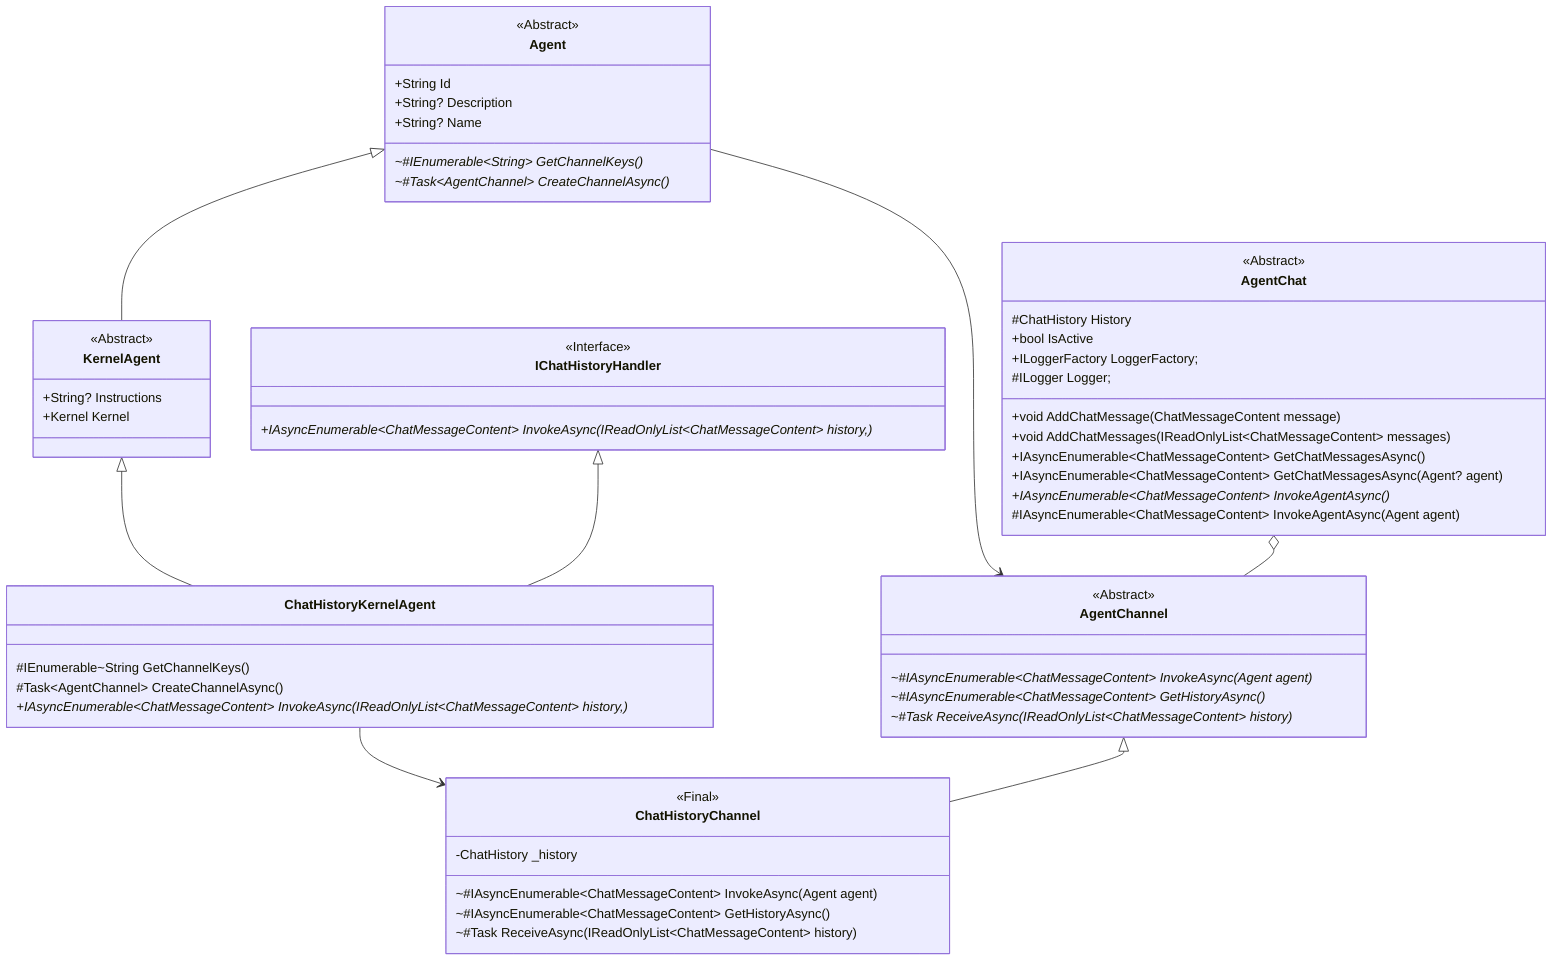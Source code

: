 classDiagram

    Agent --> AgentChannel
    class Agent {
        <<Abstract>>        
        +String Id
        +String? Description
        +String? Name
        ~#IEnumerable~String~ GetChannelKeys()*
        ~#Task~AgentChannel~ CreateChannelAsync()*
    }

    class AgentChannel {
        <<Abstract>>
        ~#IAsyncEnumerable~ChatMessageContent~ InvokeAsync(Agent agent)*
        ~#IAsyncEnumerable~ChatMessageContent~ GetHistoryAsync()*
        ~#Task ReceiveAsync(IReadOnlyList~ChatMessageContent~ history)*
    }

    Agent <|-- KernelAgent
    class KernelAgent {
        <<Abstract>>
        +String? Instructions
        +Kernel Kernel
    }

    class IChatHistoryHandler {
        <<Interface>>
        +IAsyncEnumerable~ChatMessageContent~ InvokeAsync(IReadOnlyList~ChatMessageContent~ history, )*
    }

    KernelAgent <|-- ChatHistoryKernelAgent
    IChatHistoryHandler <|-- ChatHistoryKernelAgent
    ChatHistoryKernelAgent --> ChatHistoryChannel
    class ChatHistoryKernelAgent {
        #IEnumerable~String GetChannelKeys()
        #Task~AgentChannel~ CreateChannelAsync()
        +IAsyncEnumerable~ChatMessageContent~ InvokeAsync(IReadOnlyList~ChatMessageContent~ history, )*
    }

    AgentChannel <|-- ChatHistoryChannel
    class ChatHistoryChannel {
        <<Final>>
        -ChatHistory _history
        ~#IAsyncEnumerable~ChatMessageContent~ InvokeAsync(Agent agent)
        ~#IAsyncEnumerable~ChatMessageContent~ GetHistoryAsync()
        ~#Task ReceiveAsync(IReadOnlyList~ChatMessageContent~ history)
    }

    AgentChat o-- AgentChannel
    class AgentChat {
        <<Abstract>>
        #ChatHistory History
        +bool IsActive
        +ILoggerFactory LoggerFactory;
        #ILogger Logger;
        +void AddChatMessage(ChatMessageContent message)
        +void AddChatMessages(IReadOnlyList~ChatMessageContent~ messages)
        +IAsyncEnumerable~ChatMessageContent~ GetChatMessagesAsync()
        +IAsyncEnumerable~ChatMessageContent~ GetChatMessagesAsync(Agent? agent)
        +IAsyncEnumerable~ChatMessageContent~ InvokeAgentAsync()*
        #IAsyncEnumerable~ChatMessageContent~ InvokeAgentAsync(Agent agent)
    }